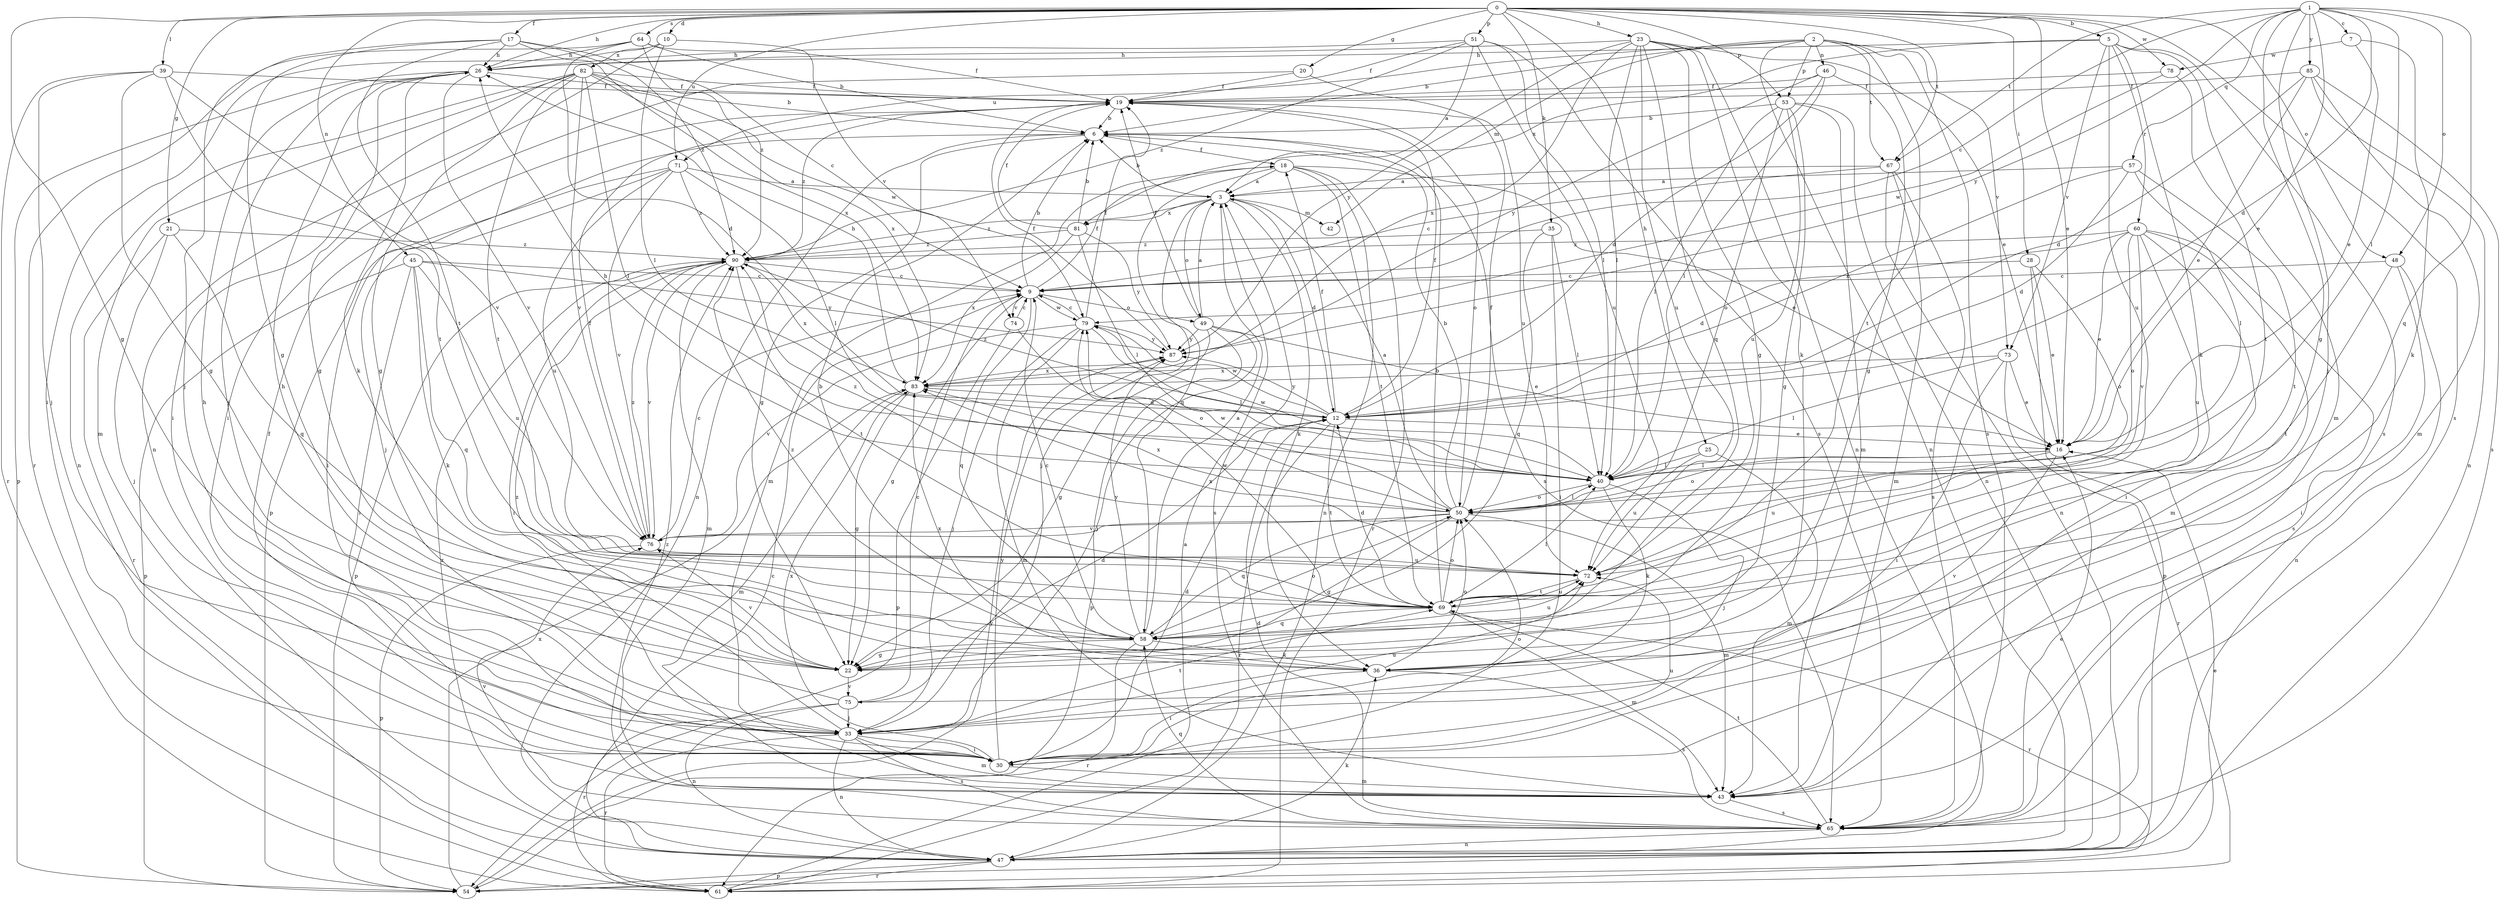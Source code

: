 strict digraph  {
0;
1;
2;
3;
5;
6;
7;
9;
10;
12;
16;
17;
18;
19;
20;
21;
22;
23;
25;
26;
28;
30;
33;
35;
36;
39;
40;
42;
43;
45;
46;
47;
48;
49;
50;
51;
53;
54;
57;
58;
60;
61;
64;
65;
67;
69;
71;
72;
73;
74;
75;
76;
78;
79;
81;
82;
83;
85;
87;
90;
0 -> 5  [label=b];
0 -> 10  [label=d];
0 -> 16  [label=e];
0 -> 17  [label=f];
0 -> 20  [label=g];
0 -> 21  [label=g];
0 -> 22  [label=g];
0 -> 23  [label=h];
0 -> 25  [label=h];
0 -> 26  [label=h];
0 -> 28  [label=i];
0 -> 35  [label=k];
0 -> 39  [label=l];
0 -> 45  [label=n];
0 -> 48  [label=o];
0 -> 51  [label=p];
0 -> 53  [label=p];
0 -> 64  [label=s];
0 -> 65  [label=s];
0 -> 67  [label=t];
0 -> 71  [label=u];
0 -> 78  [label=w];
1 -> 7  [label=c];
1 -> 9  [label=c];
1 -> 12  [label=d];
1 -> 16  [label=e];
1 -> 22  [label=g];
1 -> 33  [label=j];
1 -> 40  [label=l];
1 -> 48  [label=o];
1 -> 57  [label=q];
1 -> 58  [label=q];
1 -> 67  [label=t];
1 -> 85  [label=y];
1 -> 87  [label=y];
2 -> 6  [label=b];
2 -> 42  [label=m];
2 -> 46  [label=n];
2 -> 47  [label=n];
2 -> 53  [label=p];
2 -> 65  [label=s];
2 -> 67  [label=t];
2 -> 69  [label=t];
2 -> 71  [label=u];
2 -> 73  [label=v];
3 -> 6  [label=b];
3 -> 12  [label=d];
3 -> 33  [label=j];
3 -> 36  [label=k];
3 -> 42  [label=m];
3 -> 49  [label=o];
3 -> 65  [label=s];
3 -> 81  [label=x];
3 -> 90  [label=z];
5 -> 26  [label=h];
5 -> 36  [label=k];
5 -> 43  [label=m];
5 -> 60  [label=r];
5 -> 65  [label=s];
5 -> 72  [label=u];
5 -> 73  [label=v];
5 -> 81  [label=x];
6 -> 18  [label=f];
6 -> 22  [label=g];
6 -> 47  [label=n];
6 -> 54  [label=p];
6 -> 65  [label=s];
7 -> 16  [label=e];
7 -> 36  [label=k];
7 -> 78  [label=w];
9 -> 6  [label=b];
9 -> 18  [label=f];
9 -> 22  [label=g];
9 -> 49  [label=o];
9 -> 58  [label=q];
9 -> 74  [label=v];
9 -> 79  [label=w];
10 -> 30  [label=i];
10 -> 40  [label=l];
10 -> 47  [label=n];
10 -> 74  [label=v];
10 -> 82  [label=x];
12 -> 16  [label=e];
12 -> 18  [label=f];
12 -> 19  [label=f];
12 -> 61  [label=r];
12 -> 69  [label=t];
12 -> 79  [label=w];
12 -> 87  [label=y];
12 -> 90  [label=z];
16 -> 40  [label=l];
16 -> 50  [label=o];
16 -> 72  [label=u];
16 -> 75  [label=v];
17 -> 9  [label=c];
17 -> 22  [label=g];
17 -> 26  [label=h];
17 -> 33  [label=j];
17 -> 69  [label=t];
17 -> 83  [label=x];
17 -> 90  [label=z];
18 -> 3  [label=a];
18 -> 16  [label=e];
18 -> 43  [label=m];
18 -> 47  [label=n];
18 -> 58  [label=q];
18 -> 61  [label=r];
18 -> 69  [label=t];
19 -> 6  [label=b];
19 -> 50  [label=o];
19 -> 90  [label=z];
20 -> 19  [label=f];
20 -> 30  [label=i];
20 -> 72  [label=u];
21 -> 33  [label=j];
21 -> 58  [label=q];
21 -> 61  [label=r];
21 -> 90  [label=z];
22 -> 75  [label=v];
22 -> 76  [label=v];
23 -> 16  [label=e];
23 -> 22  [label=g];
23 -> 26  [label=h];
23 -> 36  [label=k];
23 -> 40  [label=l];
23 -> 47  [label=n];
23 -> 58  [label=q];
23 -> 72  [label=u];
23 -> 83  [label=x];
23 -> 87  [label=y];
25 -> 40  [label=l];
25 -> 43  [label=m];
25 -> 72  [label=u];
26 -> 19  [label=f];
26 -> 22  [label=g];
26 -> 33  [label=j];
26 -> 36  [label=k];
26 -> 54  [label=p];
26 -> 76  [label=v];
28 -> 9  [label=c];
28 -> 16  [label=e];
28 -> 50  [label=o];
28 -> 54  [label=p];
30 -> 12  [label=d];
30 -> 19  [label=f];
30 -> 43  [label=m];
30 -> 50  [label=o];
30 -> 72  [label=u];
30 -> 83  [label=x];
30 -> 87  [label=y];
33 -> 26  [label=h];
33 -> 30  [label=i];
33 -> 43  [label=m];
33 -> 47  [label=n];
33 -> 61  [label=r];
33 -> 65  [label=s];
33 -> 69  [label=t];
33 -> 72  [label=u];
33 -> 90  [label=z];
35 -> 30  [label=i];
35 -> 40  [label=l];
35 -> 58  [label=q];
35 -> 90  [label=z];
36 -> 30  [label=i];
36 -> 50  [label=o];
36 -> 65  [label=s];
36 -> 83  [label=x];
39 -> 19  [label=f];
39 -> 22  [label=g];
39 -> 33  [label=j];
39 -> 61  [label=r];
39 -> 69  [label=t];
39 -> 76  [label=v];
40 -> 26  [label=h];
40 -> 33  [label=j];
40 -> 36  [label=k];
40 -> 50  [label=o];
40 -> 79  [label=w];
43 -> 65  [label=s];
45 -> 9  [label=c];
45 -> 30  [label=i];
45 -> 36  [label=k];
45 -> 54  [label=p];
45 -> 58  [label=q];
45 -> 72  [label=u];
45 -> 87  [label=y];
46 -> 12  [label=d];
46 -> 19  [label=f];
46 -> 22  [label=g];
46 -> 40  [label=l];
46 -> 87  [label=y];
47 -> 9  [label=c];
47 -> 36  [label=k];
47 -> 54  [label=p];
47 -> 61  [label=r];
47 -> 90  [label=z];
48 -> 9  [label=c];
48 -> 30  [label=i];
48 -> 47  [label=n];
48 -> 69  [label=t];
49 -> 3  [label=a];
49 -> 16  [label=e];
49 -> 19  [label=f];
49 -> 22  [label=g];
49 -> 33  [label=j];
49 -> 54  [label=p];
49 -> 87  [label=y];
50 -> 3  [label=a];
50 -> 6  [label=b];
50 -> 19  [label=f];
50 -> 22  [label=g];
50 -> 40  [label=l];
50 -> 43  [label=m];
50 -> 58  [label=q];
50 -> 76  [label=v];
50 -> 79  [label=w];
50 -> 83  [label=x];
50 -> 90  [label=z];
51 -> 3  [label=a];
51 -> 19  [label=f];
51 -> 26  [label=h];
51 -> 40  [label=l];
51 -> 65  [label=s];
51 -> 72  [label=u];
51 -> 90  [label=z];
53 -> 6  [label=b];
53 -> 22  [label=g];
53 -> 40  [label=l];
53 -> 43  [label=m];
53 -> 47  [label=n];
53 -> 50  [label=o];
53 -> 72  [label=u];
54 -> 16  [label=e];
54 -> 83  [label=x];
54 -> 87  [label=y];
57 -> 3  [label=a];
57 -> 12  [label=d];
57 -> 40  [label=l];
57 -> 69  [label=t];
57 -> 83  [label=x];
58 -> 3  [label=a];
58 -> 6  [label=b];
58 -> 9  [label=c];
58 -> 22  [label=g];
58 -> 36  [label=k];
58 -> 50  [label=o];
58 -> 61  [label=r];
58 -> 72  [label=u];
58 -> 87  [label=y];
58 -> 90  [label=z];
60 -> 12  [label=d];
60 -> 16  [label=e];
60 -> 30  [label=i];
60 -> 43  [label=m];
60 -> 50  [label=o];
60 -> 65  [label=s];
60 -> 72  [label=u];
60 -> 76  [label=v];
60 -> 90  [label=z];
61 -> 3  [label=a];
64 -> 6  [label=b];
64 -> 12  [label=d];
64 -> 19  [label=f];
64 -> 26  [label=h];
64 -> 61  [label=r];
64 -> 90  [label=z];
65 -> 12  [label=d];
65 -> 16  [label=e];
65 -> 47  [label=n];
65 -> 58  [label=q];
65 -> 69  [label=t];
65 -> 76  [label=v];
65 -> 90  [label=z];
67 -> 3  [label=a];
67 -> 9  [label=c];
67 -> 43  [label=m];
67 -> 47  [label=n];
67 -> 65  [label=s];
69 -> 6  [label=b];
69 -> 12  [label=d];
69 -> 40  [label=l];
69 -> 43  [label=m];
69 -> 50  [label=o];
69 -> 58  [label=q];
69 -> 61  [label=r];
69 -> 72  [label=u];
69 -> 79  [label=w];
71 -> 3  [label=a];
71 -> 30  [label=i];
71 -> 33  [label=j];
71 -> 40  [label=l];
71 -> 72  [label=u];
71 -> 76  [label=v];
71 -> 90  [label=z];
72 -> 69  [label=t];
72 -> 83  [label=x];
73 -> 16  [label=e];
73 -> 30  [label=i];
73 -> 40  [label=l];
73 -> 61  [label=r];
73 -> 83  [label=x];
74 -> 9  [label=c];
74 -> 50  [label=o];
74 -> 54  [label=p];
75 -> 9  [label=c];
75 -> 12  [label=d];
75 -> 26  [label=h];
75 -> 33  [label=j];
75 -> 47  [label=n];
75 -> 61  [label=r];
76 -> 9  [label=c];
76 -> 19  [label=f];
76 -> 54  [label=p];
76 -> 72  [label=u];
76 -> 90  [label=z];
78 -> 19  [label=f];
78 -> 69  [label=t];
78 -> 79  [label=w];
79 -> 9  [label=c];
79 -> 19  [label=f];
79 -> 33  [label=j];
79 -> 40  [label=l];
79 -> 43  [label=m];
79 -> 76  [label=v];
79 -> 87  [label=y];
81 -> 6  [label=b];
81 -> 19  [label=f];
81 -> 40  [label=l];
81 -> 83  [label=x];
81 -> 87  [label=y];
81 -> 90  [label=z];
82 -> 6  [label=b];
82 -> 19  [label=f];
82 -> 22  [label=g];
82 -> 30  [label=i];
82 -> 40  [label=l];
82 -> 43  [label=m];
82 -> 47  [label=n];
82 -> 69  [label=t];
82 -> 76  [label=v];
82 -> 79  [label=w];
82 -> 83  [label=x];
83 -> 12  [label=d];
83 -> 22  [label=g];
83 -> 26  [label=h];
83 -> 43  [label=m];
85 -> 12  [label=d];
85 -> 16  [label=e];
85 -> 19  [label=f];
85 -> 43  [label=m];
85 -> 47  [label=n];
85 -> 65  [label=s];
87 -> 19  [label=f];
87 -> 83  [label=x];
90 -> 9  [label=c];
90 -> 30  [label=i];
90 -> 43  [label=m];
90 -> 54  [label=p];
90 -> 69  [label=t];
90 -> 76  [label=v];
90 -> 83  [label=x];
}
